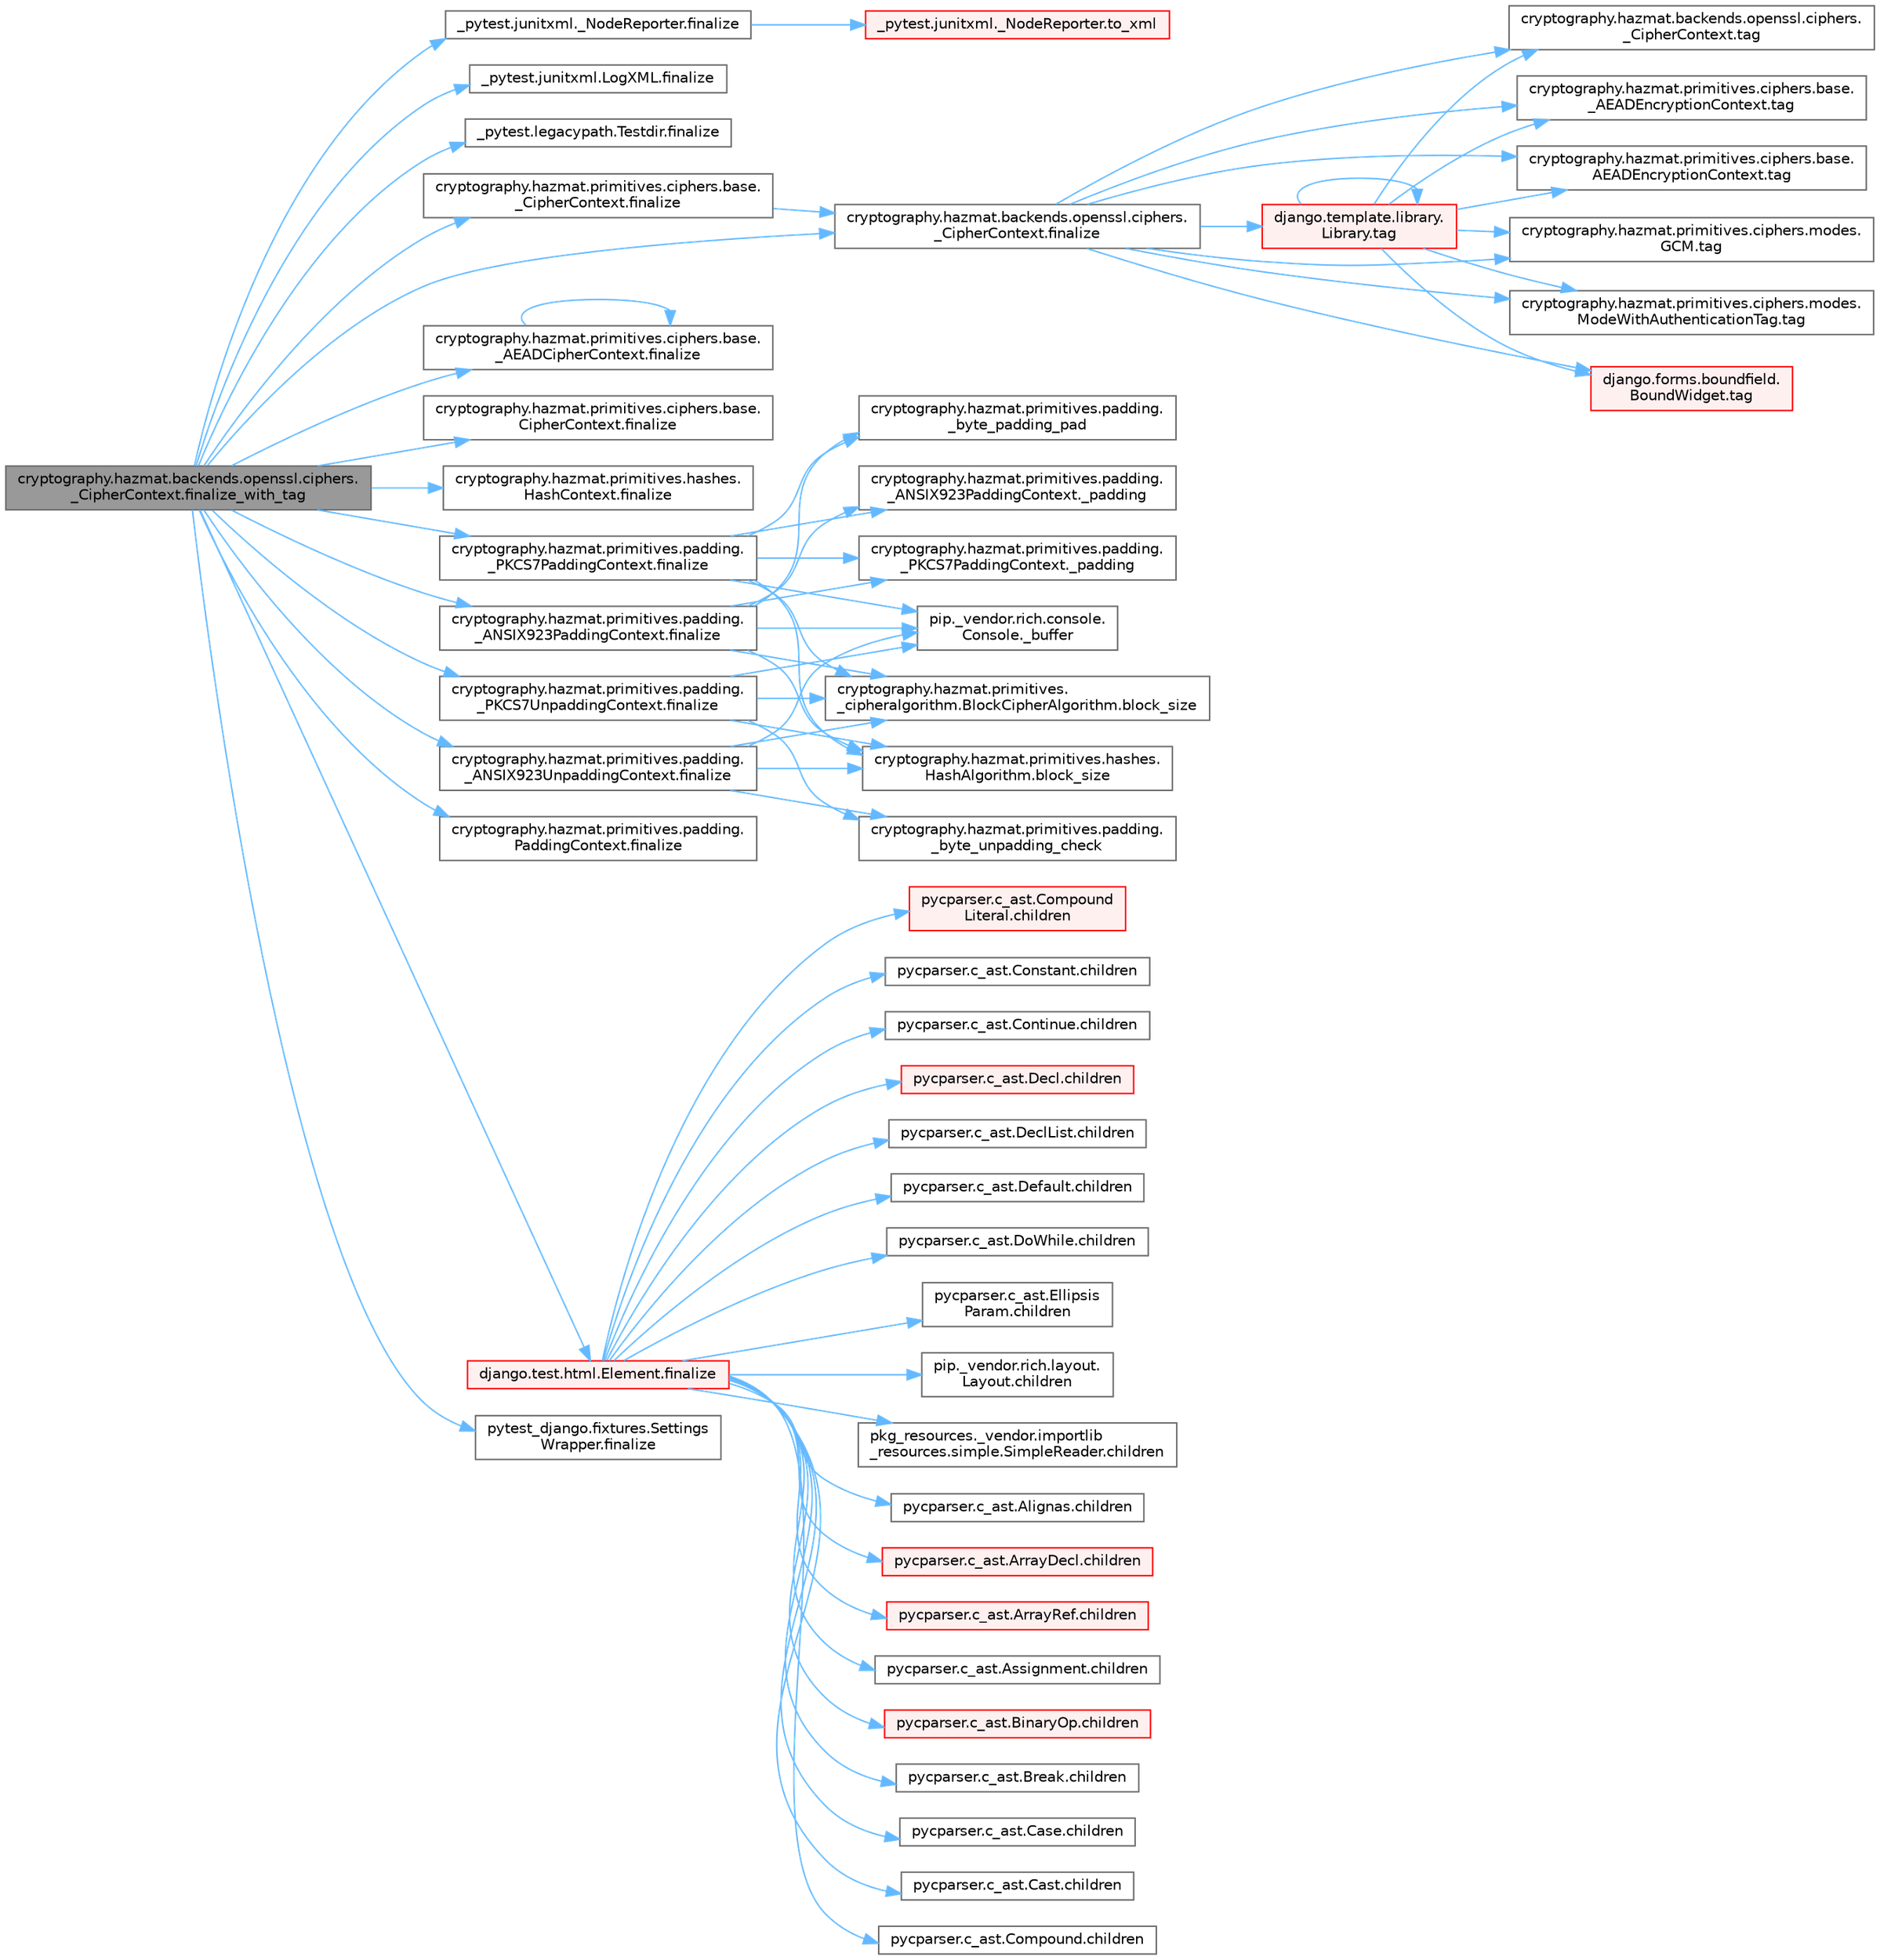 digraph "cryptography.hazmat.backends.openssl.ciphers._CipherContext.finalize_with_tag"
{
 // LATEX_PDF_SIZE
  bgcolor="transparent";
  edge [fontname=Helvetica,fontsize=10,labelfontname=Helvetica,labelfontsize=10];
  node [fontname=Helvetica,fontsize=10,shape=box,height=0.2,width=0.4];
  rankdir="LR";
  Node1 [id="Node000001",label="cryptography.hazmat.backends.openssl.ciphers.\l_CipherContext.finalize_with_tag",height=0.2,width=0.4,color="gray40", fillcolor="grey60", style="filled", fontcolor="black",tooltip=" "];
  Node1 -> Node2 [id="edge1_Node000001_Node000002",color="steelblue1",style="solid",tooltip=" "];
  Node2 [id="Node000002",label="_pytest.junitxml._NodeReporter.finalize",height=0.2,width=0.4,color="grey40", fillcolor="white", style="filled",URL="$class__pytest_1_1junitxml_1_1___node_reporter.html#a12b9d740f799a66a4bb951054789aab8",tooltip=" "];
  Node2 -> Node3 [id="edge2_Node000002_Node000003",color="steelblue1",style="solid",tooltip=" "];
  Node3 [id="Node000003",label="_pytest.junitxml._NodeReporter.to_xml",height=0.2,width=0.4,color="red", fillcolor="#FFF0F0", style="filled",URL="$class__pytest_1_1junitxml_1_1___node_reporter.html#ae67f4796954fc085c1e5167a7fb6f958",tooltip=" "];
  Node1 -> Node6 [id="edge3_Node000001_Node000006",color="steelblue1",style="solid",tooltip=" "];
  Node6 [id="Node000006",label="_pytest.junitxml.LogXML.finalize",height=0.2,width=0.4,color="grey40", fillcolor="white", style="filled",URL="$class__pytest_1_1junitxml_1_1_log_x_m_l.html#a293f5e3769a7c200eb6e5db7b66510b0",tooltip=" "];
  Node1 -> Node7 [id="edge4_Node000001_Node000007",color="steelblue1",style="solid",tooltip=" "];
  Node7 [id="Node000007",label="_pytest.legacypath.Testdir.finalize",height=0.2,width=0.4,color="grey40", fillcolor="white", style="filled",URL="$class__pytest_1_1legacypath_1_1_testdir.html#ae067393b69c8f032379806e4784dd316",tooltip=" "];
  Node1 -> Node8 [id="edge5_Node000001_Node000008",color="steelblue1",style="solid",tooltip=" "];
  Node8 [id="Node000008",label="cryptography.hazmat.backends.openssl.ciphers.\l_CipherContext.finalize",height=0.2,width=0.4,color="grey40", fillcolor="white", style="filled",URL="$classcryptography_1_1hazmat_1_1backends_1_1openssl_1_1ciphers_1_1___cipher_context.html#a7b71812017c7a9c37f5b24b8d3188cb7",tooltip=" "];
  Node8 -> Node9 [id="edge6_Node000008_Node000009",color="steelblue1",style="solid",tooltip=" "];
  Node9 [id="Node000009",label="cryptography.hazmat.backends.openssl.ciphers.\l_CipherContext.tag",height=0.2,width=0.4,color="grey40", fillcolor="white", style="filled",URL="$classcryptography_1_1hazmat_1_1backends_1_1openssl_1_1ciphers_1_1___cipher_context.html#ae6dad4d606fc49eb4ddf4a291fed5ca2",tooltip=" "];
  Node8 -> Node10 [id="edge7_Node000008_Node000010",color="steelblue1",style="solid",tooltip=" "];
  Node10 [id="Node000010",label="cryptography.hazmat.primitives.ciphers.base.\l_AEADEncryptionContext.tag",height=0.2,width=0.4,color="grey40", fillcolor="white", style="filled",URL="$classcryptography_1_1hazmat_1_1primitives_1_1ciphers_1_1base_1_1___a_e_a_d_encryption_context.html#a3c27c639cc528b605d569b0ce5f3953f",tooltip=" "];
  Node8 -> Node11 [id="edge8_Node000008_Node000011",color="steelblue1",style="solid",tooltip=" "];
  Node11 [id="Node000011",label="cryptography.hazmat.primitives.ciphers.base.\lAEADEncryptionContext.tag",height=0.2,width=0.4,color="grey40", fillcolor="white", style="filled",URL="$classcryptography_1_1hazmat_1_1primitives_1_1ciphers_1_1base_1_1_a_e_a_d_encryption_context.html#adf3ea3ca6b24494f226b51d51e0fe507",tooltip=" "];
  Node8 -> Node12 [id="edge9_Node000008_Node000012",color="steelblue1",style="solid",tooltip=" "];
  Node12 [id="Node000012",label="cryptography.hazmat.primitives.ciphers.modes.\lGCM.tag",height=0.2,width=0.4,color="grey40", fillcolor="white", style="filled",URL="$classcryptography_1_1hazmat_1_1primitives_1_1ciphers_1_1modes_1_1_g_c_m.html#addf5369d4d757745281f5574f29ca725",tooltip=" "];
  Node8 -> Node13 [id="edge10_Node000008_Node000013",color="steelblue1",style="solid",tooltip=" "];
  Node13 [id="Node000013",label="cryptography.hazmat.primitives.ciphers.modes.\lModeWithAuthenticationTag.tag",height=0.2,width=0.4,color="grey40", fillcolor="white", style="filled",URL="$classcryptography_1_1hazmat_1_1primitives_1_1ciphers_1_1modes_1_1_mode_with_authentication_tag.html#a184ce751a28aa441d024b73667d272a7",tooltip=" "];
  Node8 -> Node14 [id="edge11_Node000008_Node000014",color="steelblue1",style="solid",tooltip=" "];
  Node14 [id="Node000014",label="django.forms.boundfield.\lBoundWidget.tag",height=0.2,width=0.4,color="red", fillcolor="#FFF0F0", style="filled",URL="$classdjango_1_1forms_1_1boundfield_1_1_bound_widget.html#a5708b6f8ee83789573ced60a2879e19d",tooltip=" "];
  Node8 -> Node4538 [id="edge12_Node000008_Node004538",color="steelblue1",style="solid",tooltip=" "];
  Node4538 [id="Node004538",label="django.template.library.\lLibrary.tag",height=0.2,width=0.4,color="red", fillcolor="#FFF0F0", style="filled",URL="$classdjango_1_1template_1_1library_1_1_library.html#a3a42e8a0a94b6f4b0949819bfbdfcb3d",tooltip=" "];
  Node4538 -> Node9 [id="edge13_Node004538_Node000009",color="steelblue1",style="solid",tooltip=" "];
  Node4538 -> Node10 [id="edge14_Node004538_Node000010",color="steelblue1",style="solid",tooltip=" "];
  Node4538 -> Node11 [id="edge15_Node004538_Node000011",color="steelblue1",style="solid",tooltip=" "];
  Node4538 -> Node12 [id="edge16_Node004538_Node000012",color="steelblue1",style="solid",tooltip=" "];
  Node4538 -> Node13 [id="edge17_Node004538_Node000013",color="steelblue1",style="solid",tooltip=" "];
  Node4538 -> Node14 [id="edge18_Node004538_Node000014",color="steelblue1",style="solid",tooltip=" "];
  Node4538 -> Node4538 [id="edge19_Node004538_Node004538",color="steelblue1",style="solid",tooltip=" "];
  Node1 -> Node4540 [id="edge20_Node000001_Node004540",color="steelblue1",style="solid",tooltip=" "];
  Node4540 [id="Node004540",label="cryptography.hazmat.primitives.ciphers.base.\l_AEADCipherContext.finalize",height=0.2,width=0.4,color="grey40", fillcolor="white", style="filled",URL="$classcryptography_1_1hazmat_1_1primitives_1_1ciphers_1_1base_1_1___a_e_a_d_cipher_context.html#a584e2909f835f5e7ef3ff44065b32d5a",tooltip=" "];
  Node4540 -> Node4540 [id="edge21_Node004540_Node004540",color="steelblue1",style="solid",tooltip=" "];
  Node1 -> Node4541 [id="edge22_Node000001_Node004541",color="steelblue1",style="solid",tooltip=" "];
  Node4541 [id="Node004541",label="cryptography.hazmat.primitives.ciphers.base.\l_CipherContext.finalize",height=0.2,width=0.4,color="grey40", fillcolor="white", style="filled",URL="$classcryptography_1_1hazmat_1_1primitives_1_1ciphers_1_1base_1_1___cipher_context.html#a9c8e2887cbcf63002d4896b1b28f47ad",tooltip=" "];
  Node4541 -> Node8 [id="edge23_Node004541_Node000008",color="steelblue1",style="solid",tooltip=" "];
  Node1 -> Node4542 [id="edge24_Node000001_Node004542",color="steelblue1",style="solid",tooltip=" "];
  Node4542 [id="Node004542",label="cryptography.hazmat.primitives.ciphers.base.\lCipherContext.finalize",height=0.2,width=0.4,color="grey40", fillcolor="white", style="filled",URL="$classcryptography_1_1hazmat_1_1primitives_1_1ciphers_1_1base_1_1_cipher_context.html#a815f84c9018545fc244867e8c38247fe",tooltip=" "];
  Node1 -> Node4543 [id="edge25_Node000001_Node004543",color="steelblue1",style="solid",tooltip=" "];
  Node4543 [id="Node004543",label="cryptography.hazmat.primitives.hashes.\lHashContext.finalize",height=0.2,width=0.4,color="grey40", fillcolor="white", style="filled",URL="$classcryptography_1_1hazmat_1_1primitives_1_1hashes_1_1_hash_context.html#a334437d1501ed7d052f7c9802903eac7",tooltip=" "];
  Node1 -> Node4544 [id="edge26_Node000001_Node004544",color="steelblue1",style="solid",tooltip=" "];
  Node4544 [id="Node004544",label="cryptography.hazmat.primitives.padding.\l_ANSIX923PaddingContext.finalize",height=0.2,width=0.4,color="grey40", fillcolor="white", style="filled",URL="$classcryptography_1_1hazmat_1_1primitives_1_1padding_1_1___a_n_s_i_x923_padding_context.html#a97148e5787bf477a0958710d9bc8624e",tooltip=" "];
  Node4544 -> Node103 [id="edge27_Node004544_Node000103",color="steelblue1",style="solid",tooltip=" "];
  Node103 [id="Node000103",label="pip._vendor.rich.console.\lConsole._buffer",height=0.2,width=0.4,color="grey40", fillcolor="white", style="filled",URL="$classpip_1_1__vendor_1_1rich_1_1console_1_1_console.html#a51eaf031922c907e4085937b82f5564e",tooltip=" "];
  Node4544 -> Node4545 [id="edge28_Node004544_Node004545",color="steelblue1",style="solid",tooltip=" "];
  Node4545 [id="Node004545",label="cryptography.hazmat.primitives.padding.\l_byte_padding_pad",height=0.2,width=0.4,color="grey40", fillcolor="white", style="filled",URL="$namespacecryptography_1_1hazmat_1_1primitives_1_1padding.html#a8bfd8dd7ddf618e40e2d4059327f400d",tooltip=" "];
  Node4544 -> Node3385 [id="edge29_Node004544_Node003385",color="steelblue1",style="solid",tooltip=" "];
  Node3385 [id="Node003385",label="cryptography.hazmat.primitives.padding.\l_ANSIX923PaddingContext._padding",height=0.2,width=0.4,color="grey40", fillcolor="white", style="filled",URL="$classcryptography_1_1hazmat_1_1primitives_1_1padding_1_1___a_n_s_i_x923_padding_context.html#a0821ca8efd2d6016f5d06629d2b09f8e",tooltip=" "];
  Node4544 -> Node3386 [id="edge30_Node004544_Node003386",color="steelblue1",style="solid",tooltip=" "];
  Node3386 [id="Node003386",label="cryptography.hazmat.primitives.padding.\l_PKCS7PaddingContext._padding",height=0.2,width=0.4,color="grey40", fillcolor="white", style="filled",URL="$classcryptography_1_1hazmat_1_1primitives_1_1padding_1_1___p_k_c_s7_padding_context.html#a7ca0f36db092046a3c38437a0e79456e",tooltip=" "];
  Node4544 -> Node961 [id="edge31_Node004544_Node000961",color="steelblue1",style="solid",tooltip=" "];
  Node961 [id="Node000961",label="cryptography.hazmat.primitives.\l_cipheralgorithm.BlockCipherAlgorithm.block_size",height=0.2,width=0.4,color="grey40", fillcolor="white", style="filled",URL="$classcryptography_1_1hazmat_1_1primitives_1_1__cipheralgorithm_1_1_block_cipher_algorithm.html#af4f088abea2adc20379c986851770ed4",tooltip=" "];
  Node4544 -> Node962 [id="edge32_Node004544_Node000962",color="steelblue1",style="solid",tooltip=" "];
  Node962 [id="Node000962",label="cryptography.hazmat.primitives.hashes.\lHashAlgorithm.block_size",height=0.2,width=0.4,color="grey40", fillcolor="white", style="filled",URL="$classcryptography_1_1hazmat_1_1primitives_1_1hashes_1_1_hash_algorithm.html#a1d63d1b5be48a0a7ddb1adc7d9248e27",tooltip=" "];
  Node1 -> Node4546 [id="edge33_Node000001_Node004546",color="steelblue1",style="solid",tooltip=" "];
  Node4546 [id="Node004546",label="cryptography.hazmat.primitives.padding.\l_ANSIX923UnpaddingContext.finalize",height=0.2,width=0.4,color="grey40", fillcolor="white", style="filled",URL="$classcryptography_1_1hazmat_1_1primitives_1_1padding_1_1___a_n_s_i_x923_unpadding_context.html#a1e8c7666509bd56a79df7264ccadde42",tooltip=" "];
  Node4546 -> Node103 [id="edge34_Node004546_Node000103",color="steelblue1",style="solid",tooltip=" "];
  Node4546 -> Node4547 [id="edge35_Node004546_Node004547",color="steelblue1",style="solid",tooltip=" "];
  Node4547 [id="Node004547",label="cryptography.hazmat.primitives.padding.\l_byte_unpadding_check",height=0.2,width=0.4,color="grey40", fillcolor="white", style="filled",URL="$namespacecryptography_1_1hazmat_1_1primitives_1_1padding.html#abbb274bb8755c100c494d49ec3f64dd0",tooltip=" "];
  Node4546 -> Node961 [id="edge36_Node004546_Node000961",color="steelblue1",style="solid",tooltip=" "];
  Node4546 -> Node962 [id="edge37_Node004546_Node000962",color="steelblue1",style="solid",tooltip=" "];
  Node1 -> Node4548 [id="edge38_Node000001_Node004548",color="steelblue1",style="solid",tooltip=" "];
  Node4548 [id="Node004548",label="cryptography.hazmat.primitives.padding.\l_PKCS7PaddingContext.finalize",height=0.2,width=0.4,color="grey40", fillcolor="white", style="filled",URL="$classcryptography_1_1hazmat_1_1primitives_1_1padding_1_1___p_k_c_s7_padding_context.html#a2881fe88b78a27da2f0cf001ee388b67",tooltip=" "];
  Node4548 -> Node103 [id="edge39_Node004548_Node000103",color="steelblue1",style="solid",tooltip=" "];
  Node4548 -> Node4545 [id="edge40_Node004548_Node004545",color="steelblue1",style="solid",tooltip=" "];
  Node4548 -> Node3385 [id="edge41_Node004548_Node003385",color="steelblue1",style="solid",tooltip=" "];
  Node4548 -> Node3386 [id="edge42_Node004548_Node003386",color="steelblue1",style="solid",tooltip=" "];
  Node4548 -> Node961 [id="edge43_Node004548_Node000961",color="steelblue1",style="solid",tooltip=" "];
  Node4548 -> Node962 [id="edge44_Node004548_Node000962",color="steelblue1",style="solid",tooltip=" "];
  Node1 -> Node4549 [id="edge45_Node000001_Node004549",color="steelblue1",style="solid",tooltip=" "];
  Node4549 [id="Node004549",label="cryptography.hazmat.primitives.padding.\l_PKCS7UnpaddingContext.finalize",height=0.2,width=0.4,color="grey40", fillcolor="white", style="filled",URL="$classcryptography_1_1hazmat_1_1primitives_1_1padding_1_1___p_k_c_s7_unpadding_context.html#a57fc46836a64025fe20456d3c32d3ce6",tooltip=" "];
  Node4549 -> Node103 [id="edge46_Node004549_Node000103",color="steelblue1",style="solid",tooltip=" "];
  Node4549 -> Node4547 [id="edge47_Node004549_Node004547",color="steelblue1",style="solid",tooltip=" "];
  Node4549 -> Node961 [id="edge48_Node004549_Node000961",color="steelblue1",style="solid",tooltip=" "];
  Node4549 -> Node962 [id="edge49_Node004549_Node000962",color="steelblue1",style="solid",tooltip=" "];
  Node1 -> Node4550 [id="edge50_Node000001_Node004550",color="steelblue1",style="solid",tooltip=" "];
  Node4550 [id="Node004550",label="cryptography.hazmat.primitives.padding.\lPaddingContext.finalize",height=0.2,width=0.4,color="grey40", fillcolor="white", style="filled",URL="$classcryptography_1_1hazmat_1_1primitives_1_1padding_1_1_padding_context.html#a490d0406c66c31aea952ba3458ddb051",tooltip=" "];
  Node1 -> Node4551 [id="edge51_Node000001_Node004551",color="steelblue1",style="solid",tooltip=" "];
  Node4551 [id="Node004551",label="django.test.html.Element.finalize",height=0.2,width=0.4,color="red", fillcolor="#FFF0F0", style="filled",URL="$classdjango_1_1test_1_1html_1_1_element.html#a43e85666da059388c8c88f8c4728d412",tooltip=" "];
  Node4551 -> Node1944 [id="edge52_Node004551_Node001944",color="steelblue1",style="solid",tooltip=" "];
  Node1944 [id="Node001944",label="pip._vendor.rich.layout.\lLayout.children",height=0.2,width=0.4,color="grey40", fillcolor="white", style="filled",URL="$classpip_1_1__vendor_1_1rich_1_1layout_1_1_layout.html#a60c722fa3c691866d7f63f31252aa0b4",tooltip=" "];
  Node4551 -> Node1945 [id="edge53_Node004551_Node001945",color="steelblue1",style="solid",tooltip=" "];
  Node1945 [id="Node001945",label="pkg_resources._vendor.importlib\l_resources.simple.SimpleReader.children",height=0.2,width=0.4,color="grey40", fillcolor="white", style="filled",URL="$classpkg__resources_1_1__vendor_1_1importlib__resources_1_1simple_1_1_simple_reader.html#a50c83373cfef9833d0f1ff34953802eb",tooltip=" "];
  Node4551 -> Node1946 [id="edge54_Node004551_Node001946",color="steelblue1",style="solid",tooltip=" "];
  Node1946 [id="Node001946",label="pycparser.c_ast.Alignas.children",height=0.2,width=0.4,color="grey40", fillcolor="white", style="filled",URL="$classpycparser_1_1c__ast_1_1_alignas.html#aa2e054435ca3f8fe9b118b38e195bbbe",tooltip=" "];
  Node4551 -> Node1947 [id="edge55_Node004551_Node001947",color="steelblue1",style="solid",tooltip=" "];
  Node1947 [id="Node001947",label="pycparser.c_ast.ArrayDecl.children",height=0.2,width=0.4,color="red", fillcolor="#FFF0F0", style="filled",URL="$classpycparser_1_1c__ast_1_1_array_decl.html#a91e13314016d59050744567fc35aa17b",tooltip=" "];
  Node4551 -> Node1955 [id="edge56_Node004551_Node001955",color="steelblue1",style="solid",tooltip=" "];
  Node1955 [id="Node001955",label="pycparser.c_ast.ArrayRef.children",height=0.2,width=0.4,color="red", fillcolor="#FFF0F0", style="filled",URL="$classpycparser_1_1c__ast_1_1_array_ref.html#a1fdda8fe4200afc499724b1a65c1cd09",tooltip=" "];
  Node4551 -> Node1956 [id="edge57_Node004551_Node001956",color="steelblue1",style="solid",tooltip=" "];
  Node1956 [id="Node001956",label="pycparser.c_ast.Assignment.children",height=0.2,width=0.4,color="grey40", fillcolor="white", style="filled",URL="$classpycparser_1_1c__ast_1_1_assignment.html#a9fc5fed38534702775cf4f15ec8cbb36",tooltip=" "];
  Node4551 -> Node1957 [id="edge58_Node004551_Node001957",color="steelblue1",style="solid",tooltip=" "];
  Node1957 [id="Node001957",label="pycparser.c_ast.BinaryOp.children",height=0.2,width=0.4,color="red", fillcolor="#FFF0F0", style="filled",URL="$classpycparser_1_1c__ast_1_1_binary_op.html#aaed16ff8b93549285393aa560178f658",tooltip=" "];
  Node4551 -> Node1962 [id="edge59_Node004551_Node001962",color="steelblue1",style="solid",tooltip=" "];
  Node1962 [id="Node001962",label="pycparser.c_ast.Break.children",height=0.2,width=0.4,color="grey40", fillcolor="white", style="filled",URL="$classpycparser_1_1c__ast_1_1_break.html#a4d7323719d7d852aa54dcb0897ac889f",tooltip=" "];
  Node4551 -> Node1963 [id="edge60_Node004551_Node001963",color="steelblue1",style="solid",tooltip=" "];
  Node1963 [id="Node001963",label="pycparser.c_ast.Case.children",height=0.2,width=0.4,color="grey40", fillcolor="white", style="filled",URL="$classpycparser_1_1c__ast_1_1_case.html#ac4c62d0170da363ac8df6e481e3ddeca",tooltip=" "];
  Node4551 -> Node1964 [id="edge61_Node004551_Node001964",color="steelblue1",style="solid",tooltip=" "];
  Node1964 [id="Node001964",label="pycparser.c_ast.Cast.children",height=0.2,width=0.4,color="grey40", fillcolor="white", style="filled",URL="$classpycparser_1_1c__ast_1_1_cast.html#a76ec94447b227f7fb01334eb0eeda11a",tooltip=" "];
  Node4551 -> Node1965 [id="edge62_Node004551_Node001965",color="steelblue1",style="solid",tooltip=" "];
  Node1965 [id="Node001965",label="pycparser.c_ast.Compound.children",height=0.2,width=0.4,color="grey40", fillcolor="white", style="filled",URL="$classpycparser_1_1c__ast_1_1_compound.html#ad8e8b08f842ea2876f0de92889f470f9",tooltip=" "];
  Node4551 -> Node1966 [id="edge63_Node004551_Node001966",color="steelblue1",style="solid",tooltip=" "];
  Node1966 [id="Node001966",label="pycparser.c_ast.Compound\lLiteral.children",height=0.2,width=0.4,color="red", fillcolor="#FFF0F0", style="filled",URL="$classpycparser_1_1c__ast_1_1_compound_literal.html#a6ff6a9f355d70c79e2e3b602b88bfef6",tooltip=" "];
  Node4551 -> Node1970 [id="edge64_Node004551_Node001970",color="steelblue1",style="solid",tooltip=" "];
  Node1970 [id="Node001970",label="pycparser.c_ast.Constant.children",height=0.2,width=0.4,color="grey40", fillcolor="white", style="filled",URL="$classpycparser_1_1c__ast_1_1_constant.html#ac11e243b0aa748bc5aa59c98a864968b",tooltip=" "];
  Node4551 -> Node1971 [id="edge65_Node004551_Node001971",color="steelblue1",style="solid",tooltip=" "];
  Node1971 [id="Node001971",label="pycparser.c_ast.Continue.children",height=0.2,width=0.4,color="grey40", fillcolor="white", style="filled",URL="$classpycparser_1_1c__ast_1_1_continue.html#af4883146c55a12c840448ce61801ed7b",tooltip=" "];
  Node4551 -> Node1972 [id="edge66_Node004551_Node001972",color="steelblue1",style="solid",tooltip=" "];
  Node1972 [id="Node001972",label="pycparser.c_ast.Decl.children",height=0.2,width=0.4,color="red", fillcolor="#FFF0F0", style="filled",URL="$classpycparser_1_1c__ast_1_1_decl.html#a5daf2f7d33fdaa47905df497ebeaa745",tooltip=" "];
  Node4551 -> Node1973 [id="edge67_Node004551_Node001973",color="steelblue1",style="solid",tooltip=" "];
  Node1973 [id="Node001973",label="pycparser.c_ast.DeclList.children",height=0.2,width=0.4,color="grey40", fillcolor="white", style="filled",URL="$classpycparser_1_1c__ast_1_1_decl_list.html#abb53331b88791d8cecb6995473c6a9d8",tooltip=" "];
  Node4551 -> Node1974 [id="edge68_Node004551_Node001974",color="steelblue1",style="solid",tooltip=" "];
  Node1974 [id="Node001974",label="pycparser.c_ast.Default.children",height=0.2,width=0.4,color="grey40", fillcolor="white", style="filled",URL="$classpycparser_1_1c__ast_1_1_default.html#a81db6b788bda09133309893a002cec3e",tooltip=" "];
  Node4551 -> Node1975 [id="edge69_Node004551_Node001975",color="steelblue1",style="solid",tooltip=" "];
  Node1975 [id="Node001975",label="pycparser.c_ast.DoWhile.children",height=0.2,width=0.4,color="grey40", fillcolor="white", style="filled",URL="$classpycparser_1_1c__ast_1_1_do_while.html#ac3b2e65e840a84727342e16c605b5cee",tooltip=" "];
  Node4551 -> Node1976 [id="edge70_Node004551_Node001976",color="steelblue1",style="solid",tooltip=" "];
  Node1976 [id="Node001976",label="pycparser.c_ast.Ellipsis\lParam.children",height=0.2,width=0.4,color="grey40", fillcolor="white", style="filled",URL="$classpycparser_1_1c__ast_1_1_ellipsis_param.html#a3dc6f2a51fdba94c25d85c0c88debefa",tooltip=" "];
  Node1 -> Node4552 [id="edge71_Node000001_Node004552",color="steelblue1",style="solid",tooltip=" "];
  Node4552 [id="Node004552",label="pytest_django.fixtures.Settings\lWrapper.finalize",height=0.2,width=0.4,color="grey40", fillcolor="white", style="filled",URL="$classpytest__django_1_1fixtures_1_1_settings_wrapper.html#a4ab66bfd9cfc137343730f12e9fe89a1",tooltip=" "];
}
